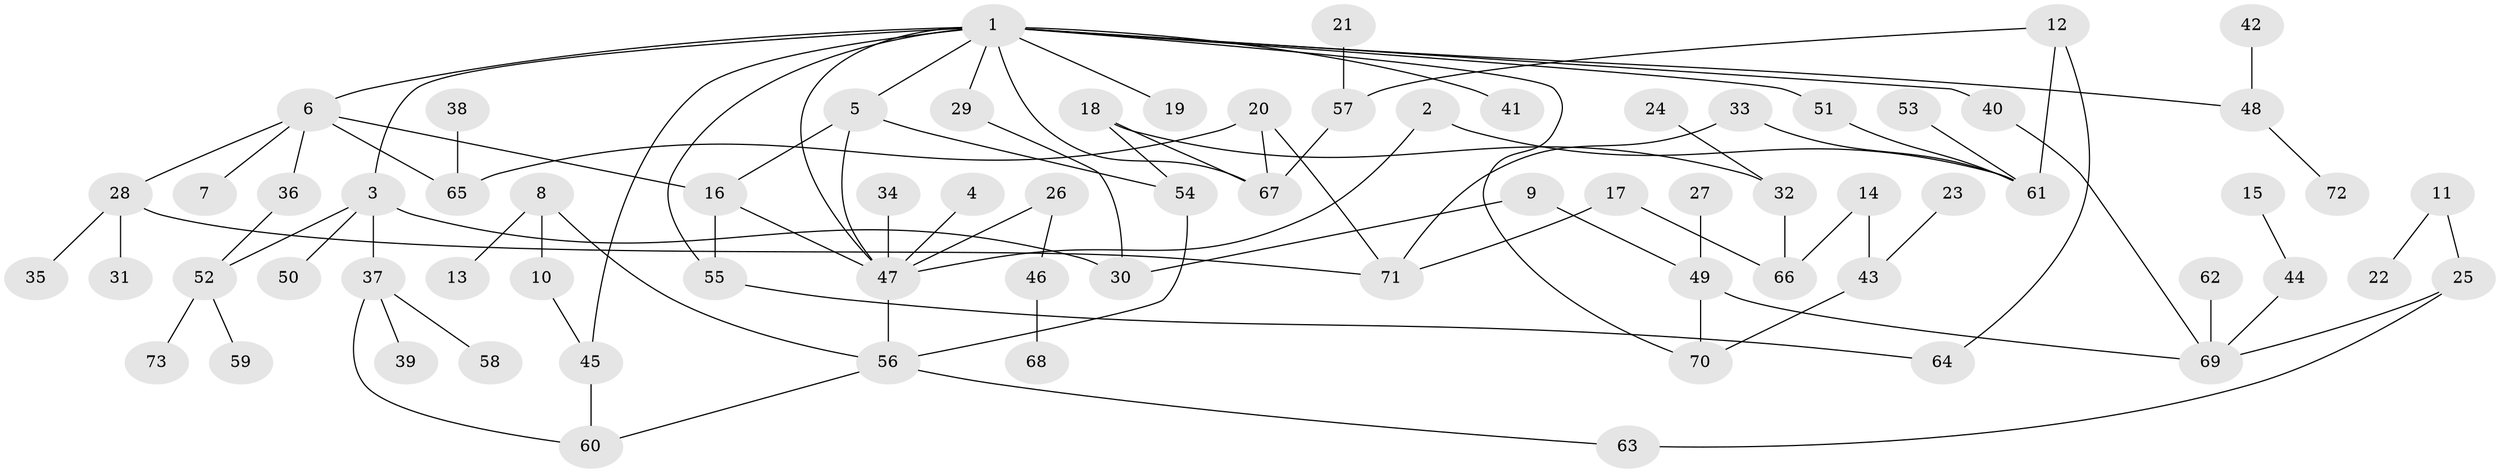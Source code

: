 // original degree distribution, {7: 0.0136986301369863, 6: 0.02054794520547945, 4: 0.08904109589041095, 2: 0.23972602739726026, 8: 0.00684931506849315, 3: 0.2054794520547945, 5: 0.0410958904109589, 1: 0.3835616438356164}
// Generated by graph-tools (version 1.1) at 2025/25/03/09/25 03:25:34]
// undirected, 73 vertices, 94 edges
graph export_dot {
graph [start="1"]
  node [color=gray90,style=filled];
  1;
  2;
  3;
  4;
  5;
  6;
  7;
  8;
  9;
  10;
  11;
  12;
  13;
  14;
  15;
  16;
  17;
  18;
  19;
  20;
  21;
  22;
  23;
  24;
  25;
  26;
  27;
  28;
  29;
  30;
  31;
  32;
  33;
  34;
  35;
  36;
  37;
  38;
  39;
  40;
  41;
  42;
  43;
  44;
  45;
  46;
  47;
  48;
  49;
  50;
  51;
  52;
  53;
  54;
  55;
  56;
  57;
  58;
  59;
  60;
  61;
  62;
  63;
  64;
  65;
  66;
  67;
  68;
  69;
  70;
  71;
  72;
  73;
  1 -- 3 [weight=1.0];
  1 -- 5 [weight=1.0];
  1 -- 6 [weight=1.0];
  1 -- 19 [weight=1.0];
  1 -- 29 [weight=1.0];
  1 -- 40 [weight=1.0];
  1 -- 41 [weight=1.0];
  1 -- 45 [weight=1.0];
  1 -- 47 [weight=1.0];
  1 -- 48 [weight=1.0];
  1 -- 51 [weight=1.0];
  1 -- 55 [weight=1.0];
  1 -- 67 [weight=1.0];
  1 -- 70 [weight=1.0];
  2 -- 47 [weight=1.0];
  2 -- 61 [weight=1.0];
  3 -- 30 [weight=1.0];
  3 -- 37 [weight=1.0];
  3 -- 50 [weight=1.0];
  3 -- 52 [weight=1.0];
  4 -- 47 [weight=1.0];
  5 -- 16 [weight=1.0];
  5 -- 47 [weight=1.0];
  5 -- 54 [weight=1.0];
  6 -- 7 [weight=1.0];
  6 -- 16 [weight=1.0];
  6 -- 28 [weight=1.0];
  6 -- 36 [weight=1.0];
  6 -- 65 [weight=1.0];
  8 -- 10 [weight=1.0];
  8 -- 13 [weight=1.0];
  8 -- 56 [weight=1.0];
  9 -- 30 [weight=1.0];
  9 -- 49 [weight=1.0];
  10 -- 45 [weight=1.0];
  11 -- 22 [weight=1.0];
  11 -- 25 [weight=1.0];
  12 -- 57 [weight=1.0];
  12 -- 61 [weight=1.0];
  12 -- 64 [weight=1.0];
  14 -- 43 [weight=1.0];
  14 -- 66 [weight=1.0];
  15 -- 44 [weight=1.0];
  16 -- 47 [weight=1.0];
  16 -- 55 [weight=1.0];
  17 -- 66 [weight=1.0];
  17 -- 71 [weight=1.0];
  18 -- 32 [weight=1.0];
  18 -- 54 [weight=1.0];
  18 -- 67 [weight=1.0];
  20 -- 65 [weight=1.0];
  20 -- 67 [weight=2.0];
  20 -- 71 [weight=1.0];
  21 -- 57 [weight=1.0];
  23 -- 43 [weight=1.0];
  24 -- 32 [weight=1.0];
  25 -- 63 [weight=1.0];
  25 -- 69 [weight=1.0];
  26 -- 46 [weight=1.0];
  26 -- 47 [weight=1.0];
  27 -- 49 [weight=1.0];
  28 -- 31 [weight=1.0];
  28 -- 35 [weight=1.0];
  28 -- 71 [weight=1.0];
  29 -- 30 [weight=1.0];
  32 -- 66 [weight=1.0];
  33 -- 61 [weight=1.0];
  33 -- 71 [weight=1.0];
  34 -- 47 [weight=1.0];
  36 -- 52 [weight=1.0];
  37 -- 39 [weight=1.0];
  37 -- 58 [weight=1.0];
  37 -- 60 [weight=1.0];
  38 -- 65 [weight=1.0];
  40 -- 69 [weight=1.0];
  42 -- 48 [weight=1.0];
  43 -- 70 [weight=1.0];
  44 -- 69 [weight=1.0];
  45 -- 60 [weight=1.0];
  46 -- 68 [weight=1.0];
  47 -- 56 [weight=2.0];
  48 -- 72 [weight=1.0];
  49 -- 69 [weight=1.0];
  49 -- 70 [weight=1.0];
  51 -- 61 [weight=1.0];
  52 -- 59 [weight=1.0];
  52 -- 73 [weight=1.0];
  53 -- 61 [weight=1.0];
  54 -- 56 [weight=1.0];
  55 -- 64 [weight=1.0];
  56 -- 60 [weight=1.0];
  56 -- 63 [weight=1.0];
  57 -- 67 [weight=1.0];
  62 -- 69 [weight=1.0];
}
